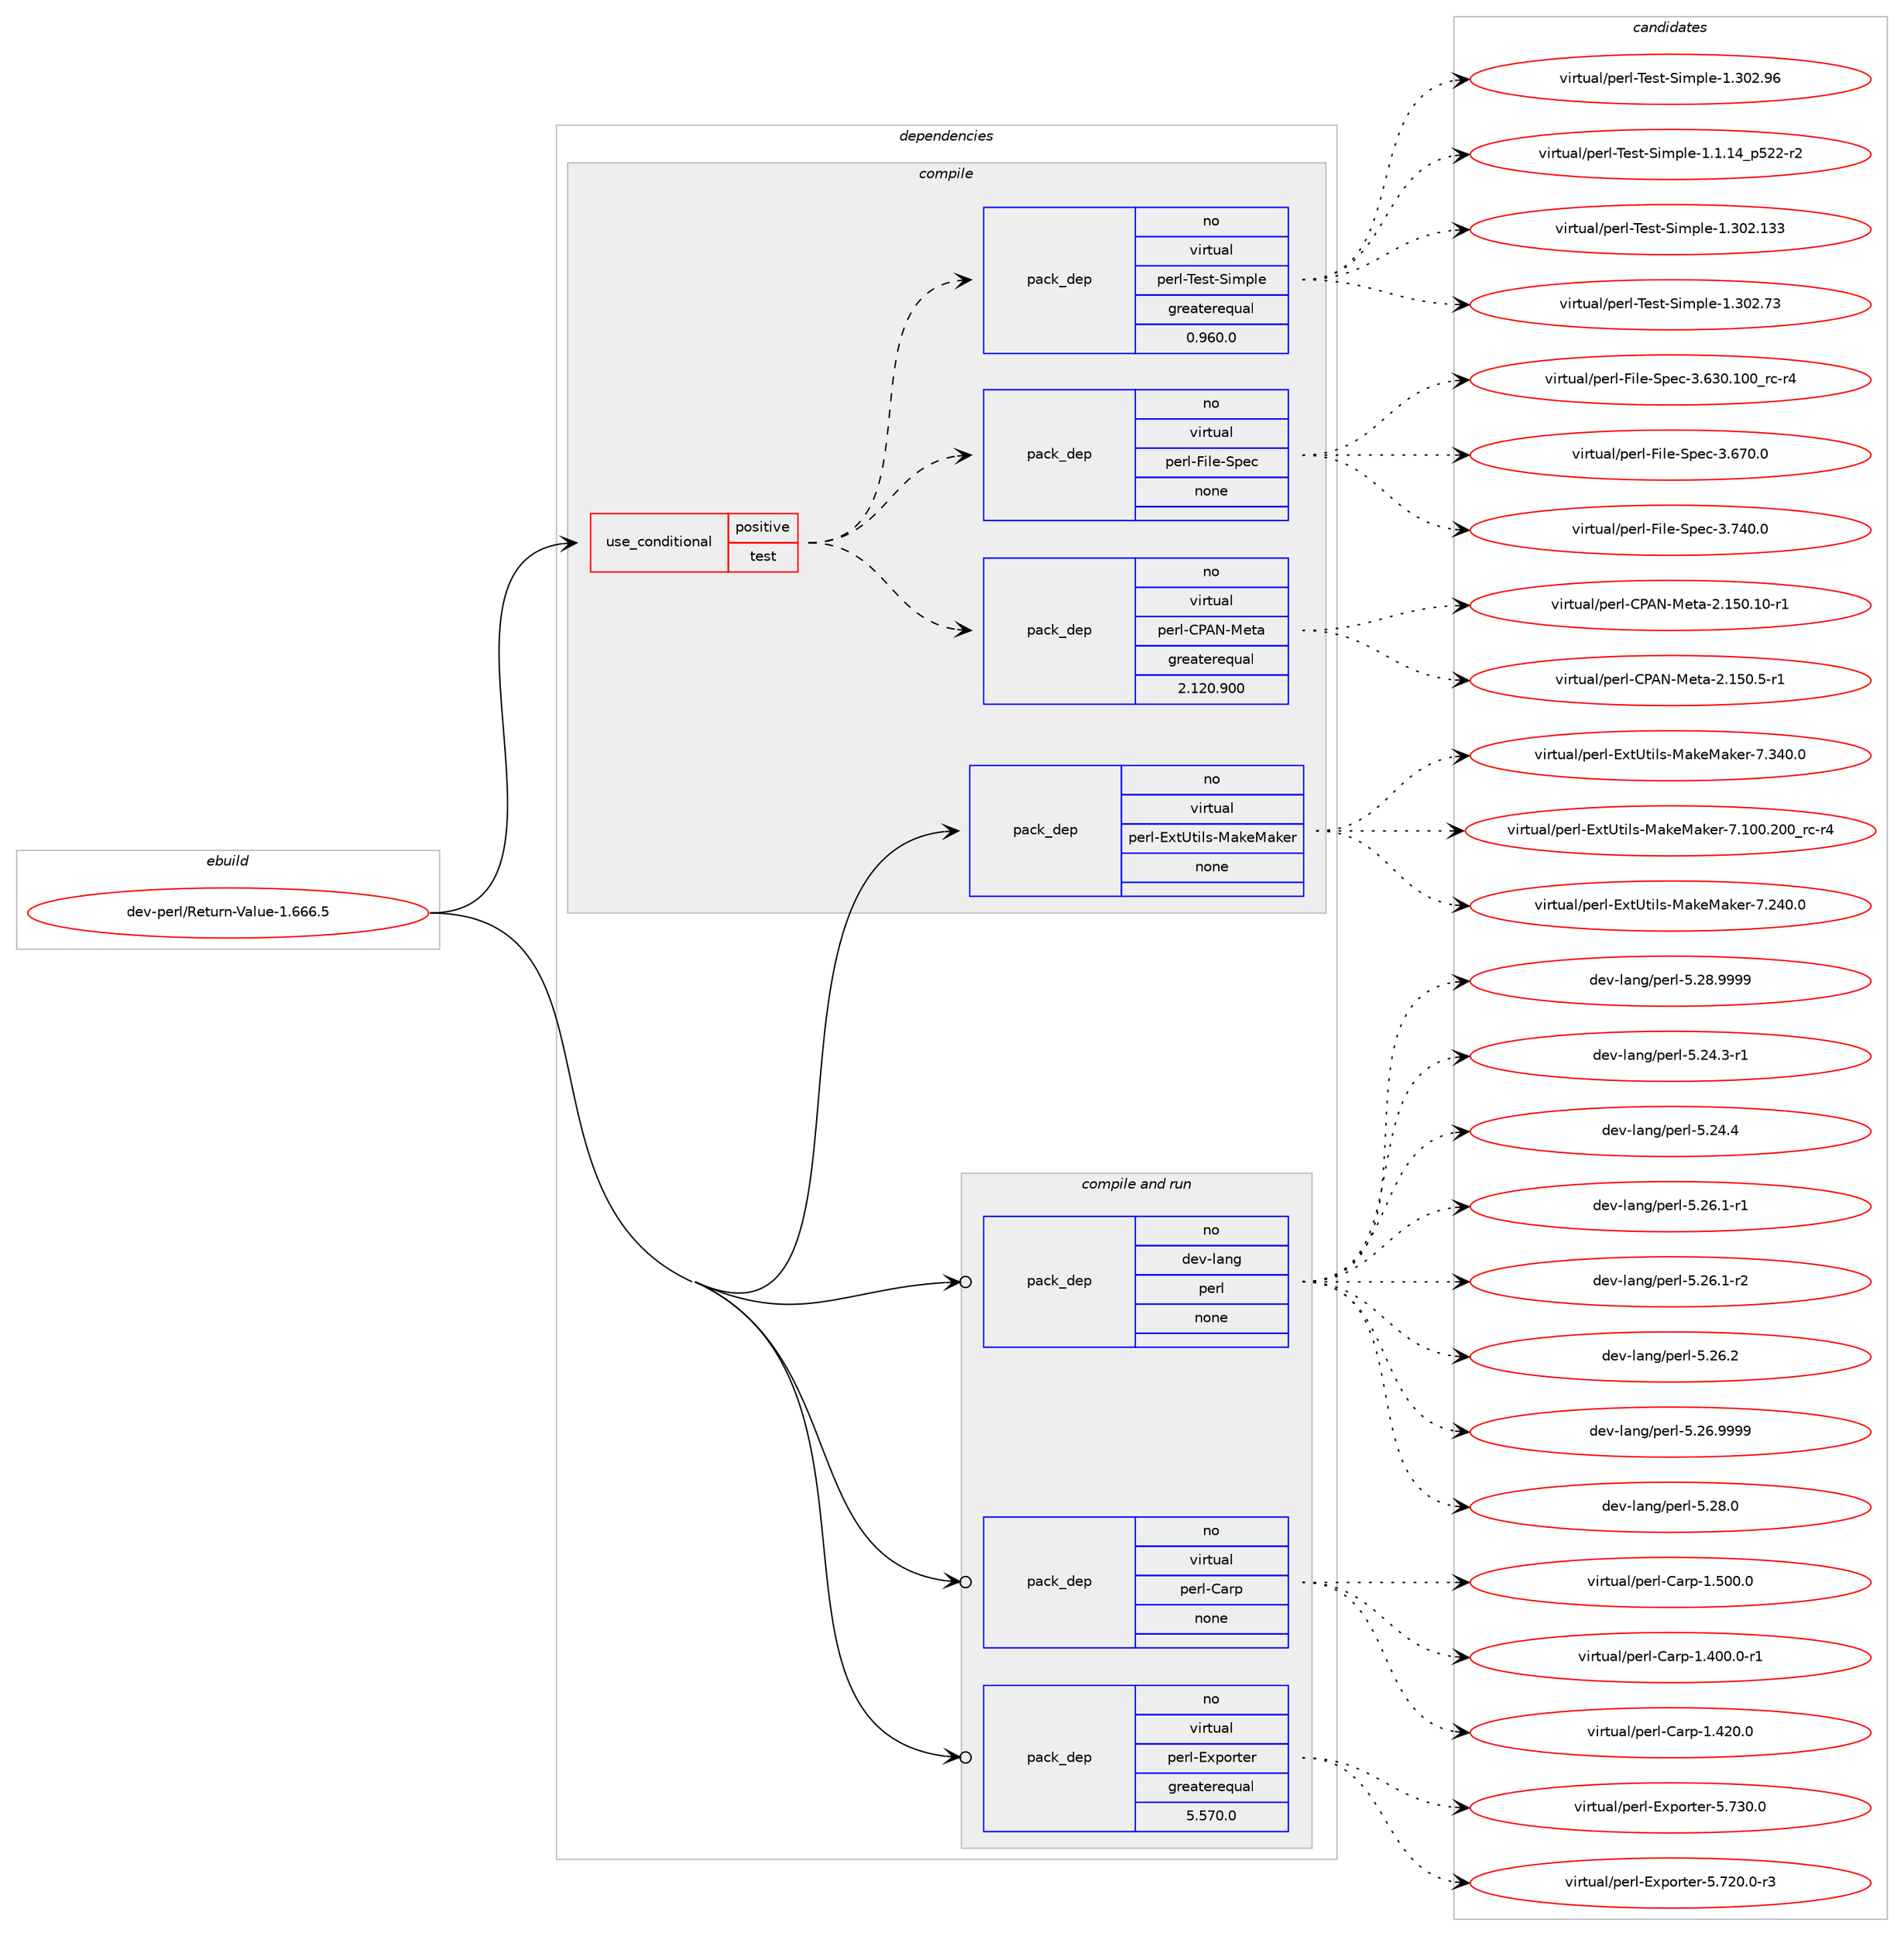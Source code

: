 digraph prolog {

# *************
# Graph options
# *************

newrank=true;
concentrate=true;
compound=true;
graph [rankdir=LR,fontname=Helvetica,fontsize=10,ranksep=1.5];#, ranksep=2.5, nodesep=0.2];
edge  [arrowhead=vee];
node  [fontname=Helvetica,fontsize=10];

# **********
# The ebuild
# **********

subgraph cluster_leftcol {
color=gray;
rank=same;
label=<<i>ebuild</i>>;
id [label="dev-perl/Return-Value-1.666.5", color=red, width=4, href="../dev-perl/Return-Value-1.666.5.svg"];
}

# ****************
# The dependencies
# ****************

subgraph cluster_midcol {
color=gray;
label=<<i>dependencies</i>>;
subgraph cluster_compile {
fillcolor="#eeeeee";
style=filled;
label=<<i>compile</i>>;
subgraph cond368781 {
dependency1388214 [label=<<TABLE BORDER="0" CELLBORDER="1" CELLSPACING="0" CELLPADDING="4"><TR><TD ROWSPAN="3" CELLPADDING="10">use_conditional</TD></TR><TR><TD>positive</TD></TR><TR><TD>test</TD></TR></TABLE>>, shape=none, color=red];
subgraph pack996369 {
dependency1388215 [label=<<TABLE BORDER="0" CELLBORDER="1" CELLSPACING="0" CELLPADDING="4" WIDTH="220"><TR><TD ROWSPAN="6" CELLPADDING="30">pack_dep</TD></TR><TR><TD WIDTH="110">no</TD></TR><TR><TD>virtual</TD></TR><TR><TD>perl-CPAN-Meta</TD></TR><TR><TD>greaterequal</TD></TR><TR><TD>2.120.900</TD></TR></TABLE>>, shape=none, color=blue];
}
dependency1388214:e -> dependency1388215:w [weight=20,style="dashed",arrowhead="vee"];
subgraph pack996370 {
dependency1388216 [label=<<TABLE BORDER="0" CELLBORDER="1" CELLSPACING="0" CELLPADDING="4" WIDTH="220"><TR><TD ROWSPAN="6" CELLPADDING="30">pack_dep</TD></TR><TR><TD WIDTH="110">no</TD></TR><TR><TD>virtual</TD></TR><TR><TD>perl-File-Spec</TD></TR><TR><TD>none</TD></TR><TR><TD></TD></TR></TABLE>>, shape=none, color=blue];
}
dependency1388214:e -> dependency1388216:w [weight=20,style="dashed",arrowhead="vee"];
subgraph pack996371 {
dependency1388217 [label=<<TABLE BORDER="0" CELLBORDER="1" CELLSPACING="0" CELLPADDING="4" WIDTH="220"><TR><TD ROWSPAN="6" CELLPADDING="30">pack_dep</TD></TR><TR><TD WIDTH="110">no</TD></TR><TR><TD>virtual</TD></TR><TR><TD>perl-Test-Simple</TD></TR><TR><TD>greaterequal</TD></TR><TR><TD>0.960.0</TD></TR></TABLE>>, shape=none, color=blue];
}
dependency1388214:e -> dependency1388217:w [weight=20,style="dashed",arrowhead="vee"];
}
id:e -> dependency1388214:w [weight=20,style="solid",arrowhead="vee"];
subgraph pack996372 {
dependency1388218 [label=<<TABLE BORDER="0" CELLBORDER="1" CELLSPACING="0" CELLPADDING="4" WIDTH="220"><TR><TD ROWSPAN="6" CELLPADDING="30">pack_dep</TD></TR><TR><TD WIDTH="110">no</TD></TR><TR><TD>virtual</TD></TR><TR><TD>perl-ExtUtils-MakeMaker</TD></TR><TR><TD>none</TD></TR><TR><TD></TD></TR></TABLE>>, shape=none, color=blue];
}
id:e -> dependency1388218:w [weight=20,style="solid",arrowhead="vee"];
}
subgraph cluster_compileandrun {
fillcolor="#eeeeee";
style=filled;
label=<<i>compile and run</i>>;
subgraph pack996373 {
dependency1388219 [label=<<TABLE BORDER="0" CELLBORDER="1" CELLSPACING="0" CELLPADDING="4" WIDTH="220"><TR><TD ROWSPAN="6" CELLPADDING="30">pack_dep</TD></TR><TR><TD WIDTH="110">no</TD></TR><TR><TD>dev-lang</TD></TR><TR><TD>perl</TD></TR><TR><TD>none</TD></TR><TR><TD></TD></TR></TABLE>>, shape=none, color=blue];
}
id:e -> dependency1388219:w [weight=20,style="solid",arrowhead="odotvee"];
subgraph pack996374 {
dependency1388220 [label=<<TABLE BORDER="0" CELLBORDER="1" CELLSPACING="0" CELLPADDING="4" WIDTH="220"><TR><TD ROWSPAN="6" CELLPADDING="30">pack_dep</TD></TR><TR><TD WIDTH="110">no</TD></TR><TR><TD>virtual</TD></TR><TR><TD>perl-Carp</TD></TR><TR><TD>none</TD></TR><TR><TD></TD></TR></TABLE>>, shape=none, color=blue];
}
id:e -> dependency1388220:w [weight=20,style="solid",arrowhead="odotvee"];
subgraph pack996375 {
dependency1388221 [label=<<TABLE BORDER="0" CELLBORDER="1" CELLSPACING="0" CELLPADDING="4" WIDTH="220"><TR><TD ROWSPAN="6" CELLPADDING="30">pack_dep</TD></TR><TR><TD WIDTH="110">no</TD></TR><TR><TD>virtual</TD></TR><TR><TD>perl-Exporter</TD></TR><TR><TD>greaterequal</TD></TR><TR><TD>5.570.0</TD></TR></TABLE>>, shape=none, color=blue];
}
id:e -> dependency1388221:w [weight=20,style="solid",arrowhead="odotvee"];
}
subgraph cluster_run {
fillcolor="#eeeeee";
style=filled;
label=<<i>run</i>>;
}
}

# **************
# The candidates
# **************

subgraph cluster_choices {
rank=same;
color=gray;
label=<<i>candidates</i>>;

subgraph choice996369 {
color=black;
nodesep=1;
choice118105114116117971084711210111410845678065784577101116974550464953484649484511449 [label="virtual/perl-CPAN-Meta-2.150.10-r1", color=red, width=4,href="../virtual/perl-CPAN-Meta-2.150.10-r1.svg"];
choice1181051141161179710847112101114108456780657845771011169745504649534846534511449 [label="virtual/perl-CPAN-Meta-2.150.5-r1", color=red, width=4,href="../virtual/perl-CPAN-Meta-2.150.5-r1.svg"];
dependency1388215:e -> choice118105114116117971084711210111410845678065784577101116974550464953484649484511449:w [style=dotted,weight="100"];
dependency1388215:e -> choice1181051141161179710847112101114108456780657845771011169745504649534846534511449:w [style=dotted,weight="100"];
}
subgraph choice996370 {
color=black;
nodesep=1;
choice118105114116117971084711210111410845701051081014583112101994551465451484649484895114994511452 [label="virtual/perl-File-Spec-3.630.100_rc-r4", color=red, width=4,href="../virtual/perl-File-Spec-3.630.100_rc-r4.svg"];
choice118105114116117971084711210111410845701051081014583112101994551465455484648 [label="virtual/perl-File-Spec-3.670.0", color=red, width=4,href="../virtual/perl-File-Spec-3.670.0.svg"];
choice118105114116117971084711210111410845701051081014583112101994551465552484648 [label="virtual/perl-File-Spec-3.740.0", color=red, width=4,href="../virtual/perl-File-Spec-3.740.0.svg"];
dependency1388216:e -> choice118105114116117971084711210111410845701051081014583112101994551465451484649484895114994511452:w [style=dotted,weight="100"];
dependency1388216:e -> choice118105114116117971084711210111410845701051081014583112101994551465455484648:w [style=dotted,weight="100"];
dependency1388216:e -> choice118105114116117971084711210111410845701051081014583112101994551465552484648:w [style=dotted,weight="100"];
}
subgraph choice996371 {
color=black;
nodesep=1;
choice11810511411611797108471121011141084584101115116458310510911210810145494649464952951125350504511450 [label="virtual/perl-Test-Simple-1.1.14_p522-r2", color=red, width=4,href="../virtual/perl-Test-Simple-1.1.14_p522-r2.svg"];
choice11810511411611797108471121011141084584101115116458310510911210810145494651485046495151 [label="virtual/perl-Test-Simple-1.302.133", color=red, width=4,href="../virtual/perl-Test-Simple-1.302.133.svg"];
choice118105114116117971084711210111410845841011151164583105109112108101454946514850465551 [label="virtual/perl-Test-Simple-1.302.73", color=red, width=4,href="../virtual/perl-Test-Simple-1.302.73.svg"];
choice118105114116117971084711210111410845841011151164583105109112108101454946514850465754 [label="virtual/perl-Test-Simple-1.302.96", color=red, width=4,href="../virtual/perl-Test-Simple-1.302.96.svg"];
dependency1388217:e -> choice11810511411611797108471121011141084584101115116458310510911210810145494649464952951125350504511450:w [style=dotted,weight="100"];
dependency1388217:e -> choice11810511411611797108471121011141084584101115116458310510911210810145494651485046495151:w [style=dotted,weight="100"];
dependency1388217:e -> choice118105114116117971084711210111410845841011151164583105109112108101454946514850465551:w [style=dotted,weight="100"];
dependency1388217:e -> choice118105114116117971084711210111410845841011151164583105109112108101454946514850465754:w [style=dotted,weight="100"];
}
subgraph choice996372 {
color=black;
nodesep=1;
choice118105114116117971084711210111410845691201168511610510811545779710710177971071011144555464948484650484895114994511452 [label="virtual/perl-ExtUtils-MakeMaker-7.100.200_rc-r4", color=red, width=4,href="../virtual/perl-ExtUtils-MakeMaker-7.100.200_rc-r4.svg"];
choice118105114116117971084711210111410845691201168511610510811545779710710177971071011144555465052484648 [label="virtual/perl-ExtUtils-MakeMaker-7.240.0", color=red, width=4,href="../virtual/perl-ExtUtils-MakeMaker-7.240.0.svg"];
choice118105114116117971084711210111410845691201168511610510811545779710710177971071011144555465152484648 [label="virtual/perl-ExtUtils-MakeMaker-7.340.0", color=red, width=4,href="../virtual/perl-ExtUtils-MakeMaker-7.340.0.svg"];
dependency1388218:e -> choice118105114116117971084711210111410845691201168511610510811545779710710177971071011144555464948484650484895114994511452:w [style=dotted,weight="100"];
dependency1388218:e -> choice118105114116117971084711210111410845691201168511610510811545779710710177971071011144555465052484648:w [style=dotted,weight="100"];
dependency1388218:e -> choice118105114116117971084711210111410845691201168511610510811545779710710177971071011144555465152484648:w [style=dotted,weight="100"];
}
subgraph choice996373 {
color=black;
nodesep=1;
choice100101118451089711010347112101114108455346505246514511449 [label="dev-lang/perl-5.24.3-r1", color=red, width=4,href="../dev-lang/perl-5.24.3-r1.svg"];
choice10010111845108971101034711210111410845534650524652 [label="dev-lang/perl-5.24.4", color=red, width=4,href="../dev-lang/perl-5.24.4.svg"];
choice100101118451089711010347112101114108455346505446494511449 [label="dev-lang/perl-5.26.1-r1", color=red, width=4,href="../dev-lang/perl-5.26.1-r1.svg"];
choice100101118451089711010347112101114108455346505446494511450 [label="dev-lang/perl-5.26.1-r2", color=red, width=4,href="../dev-lang/perl-5.26.1-r2.svg"];
choice10010111845108971101034711210111410845534650544650 [label="dev-lang/perl-5.26.2", color=red, width=4,href="../dev-lang/perl-5.26.2.svg"];
choice10010111845108971101034711210111410845534650544657575757 [label="dev-lang/perl-5.26.9999", color=red, width=4,href="../dev-lang/perl-5.26.9999.svg"];
choice10010111845108971101034711210111410845534650564648 [label="dev-lang/perl-5.28.0", color=red, width=4,href="../dev-lang/perl-5.28.0.svg"];
choice10010111845108971101034711210111410845534650564657575757 [label="dev-lang/perl-5.28.9999", color=red, width=4,href="../dev-lang/perl-5.28.9999.svg"];
dependency1388219:e -> choice100101118451089711010347112101114108455346505246514511449:w [style=dotted,weight="100"];
dependency1388219:e -> choice10010111845108971101034711210111410845534650524652:w [style=dotted,weight="100"];
dependency1388219:e -> choice100101118451089711010347112101114108455346505446494511449:w [style=dotted,weight="100"];
dependency1388219:e -> choice100101118451089711010347112101114108455346505446494511450:w [style=dotted,weight="100"];
dependency1388219:e -> choice10010111845108971101034711210111410845534650544650:w [style=dotted,weight="100"];
dependency1388219:e -> choice10010111845108971101034711210111410845534650544657575757:w [style=dotted,weight="100"];
dependency1388219:e -> choice10010111845108971101034711210111410845534650564648:w [style=dotted,weight="100"];
dependency1388219:e -> choice10010111845108971101034711210111410845534650564657575757:w [style=dotted,weight="100"];
}
subgraph choice996374 {
color=black;
nodesep=1;
choice118105114116117971084711210111410845679711411245494652484846484511449 [label="virtual/perl-Carp-1.400.0-r1", color=red, width=4,href="../virtual/perl-Carp-1.400.0-r1.svg"];
choice11810511411611797108471121011141084567971141124549465250484648 [label="virtual/perl-Carp-1.420.0", color=red, width=4,href="../virtual/perl-Carp-1.420.0.svg"];
choice11810511411611797108471121011141084567971141124549465348484648 [label="virtual/perl-Carp-1.500.0", color=red, width=4,href="../virtual/perl-Carp-1.500.0.svg"];
dependency1388220:e -> choice118105114116117971084711210111410845679711411245494652484846484511449:w [style=dotted,weight="100"];
dependency1388220:e -> choice11810511411611797108471121011141084567971141124549465250484648:w [style=dotted,weight="100"];
dependency1388220:e -> choice11810511411611797108471121011141084567971141124549465348484648:w [style=dotted,weight="100"];
}
subgraph choice996375 {
color=black;
nodesep=1;
choice1181051141161179710847112101114108456912011211111411610111445534655504846484511451 [label="virtual/perl-Exporter-5.720.0-r3", color=red, width=4,href="../virtual/perl-Exporter-5.720.0-r3.svg"];
choice118105114116117971084711210111410845691201121111141161011144553465551484648 [label="virtual/perl-Exporter-5.730.0", color=red, width=4,href="../virtual/perl-Exporter-5.730.0.svg"];
dependency1388221:e -> choice1181051141161179710847112101114108456912011211111411610111445534655504846484511451:w [style=dotted,weight="100"];
dependency1388221:e -> choice118105114116117971084711210111410845691201121111141161011144553465551484648:w [style=dotted,weight="100"];
}
}

}
